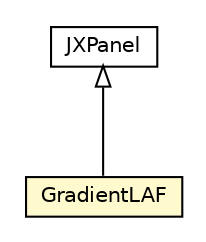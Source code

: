 #!/usr/local/bin/dot
#
# Class diagram 
# Generated by UMLGraph version R5_6-24-gf6e263 (http://www.umlgraph.org/)
#

digraph G {
	edge [fontname="Helvetica",fontsize=10,labelfontname="Helvetica",labelfontsize=10];
	node [fontname="Helvetica",fontsize=10,shape=plaintext];
	nodesep=0.25;
	ranksep=0.5;
	// org.universAAL.ui.gui.swing.bluesteelLAF.support.GradientLAF
	c4263813 [label=<<table title="org.universAAL.ui.gui.swing.bluesteelLAF.support.GradientLAF" border="0" cellborder="1" cellspacing="0" cellpadding="2" port="p" bgcolor="lemonChiffon" href="./GradientLAF.html">
		<tr><td><table border="0" cellspacing="0" cellpadding="1">
<tr><td align="center" balign="center"> GradientLAF </td></tr>
		</table></td></tr>
		</table>>, URL="./GradientLAF.html", fontname="Helvetica", fontcolor="black", fontsize=10.0];
	//org.universAAL.ui.gui.swing.bluesteelLAF.support.GradientLAF extends org.jdesktop.swingx.JXPanel
	c4264353:p -> c4263813:p [dir=back,arrowtail=empty];
	// org.jdesktop.swingx.JXPanel
	c4264353 [label=<<table title="org.jdesktop.swingx.JXPanel" border="0" cellborder="1" cellspacing="0" cellpadding="2" port="p" href="http://java.sun.com/j2se/1.4.2/docs/api/org/jdesktop/swingx/JXPanel.html">
		<tr><td><table border="0" cellspacing="0" cellpadding="1">
<tr><td align="center" balign="center"> JXPanel </td></tr>
		</table></td></tr>
		</table>>, URL="http://java.sun.com/j2se/1.4.2/docs/api/org/jdesktop/swingx/JXPanel.html", fontname="Helvetica", fontcolor="black", fontsize=10.0];
}

